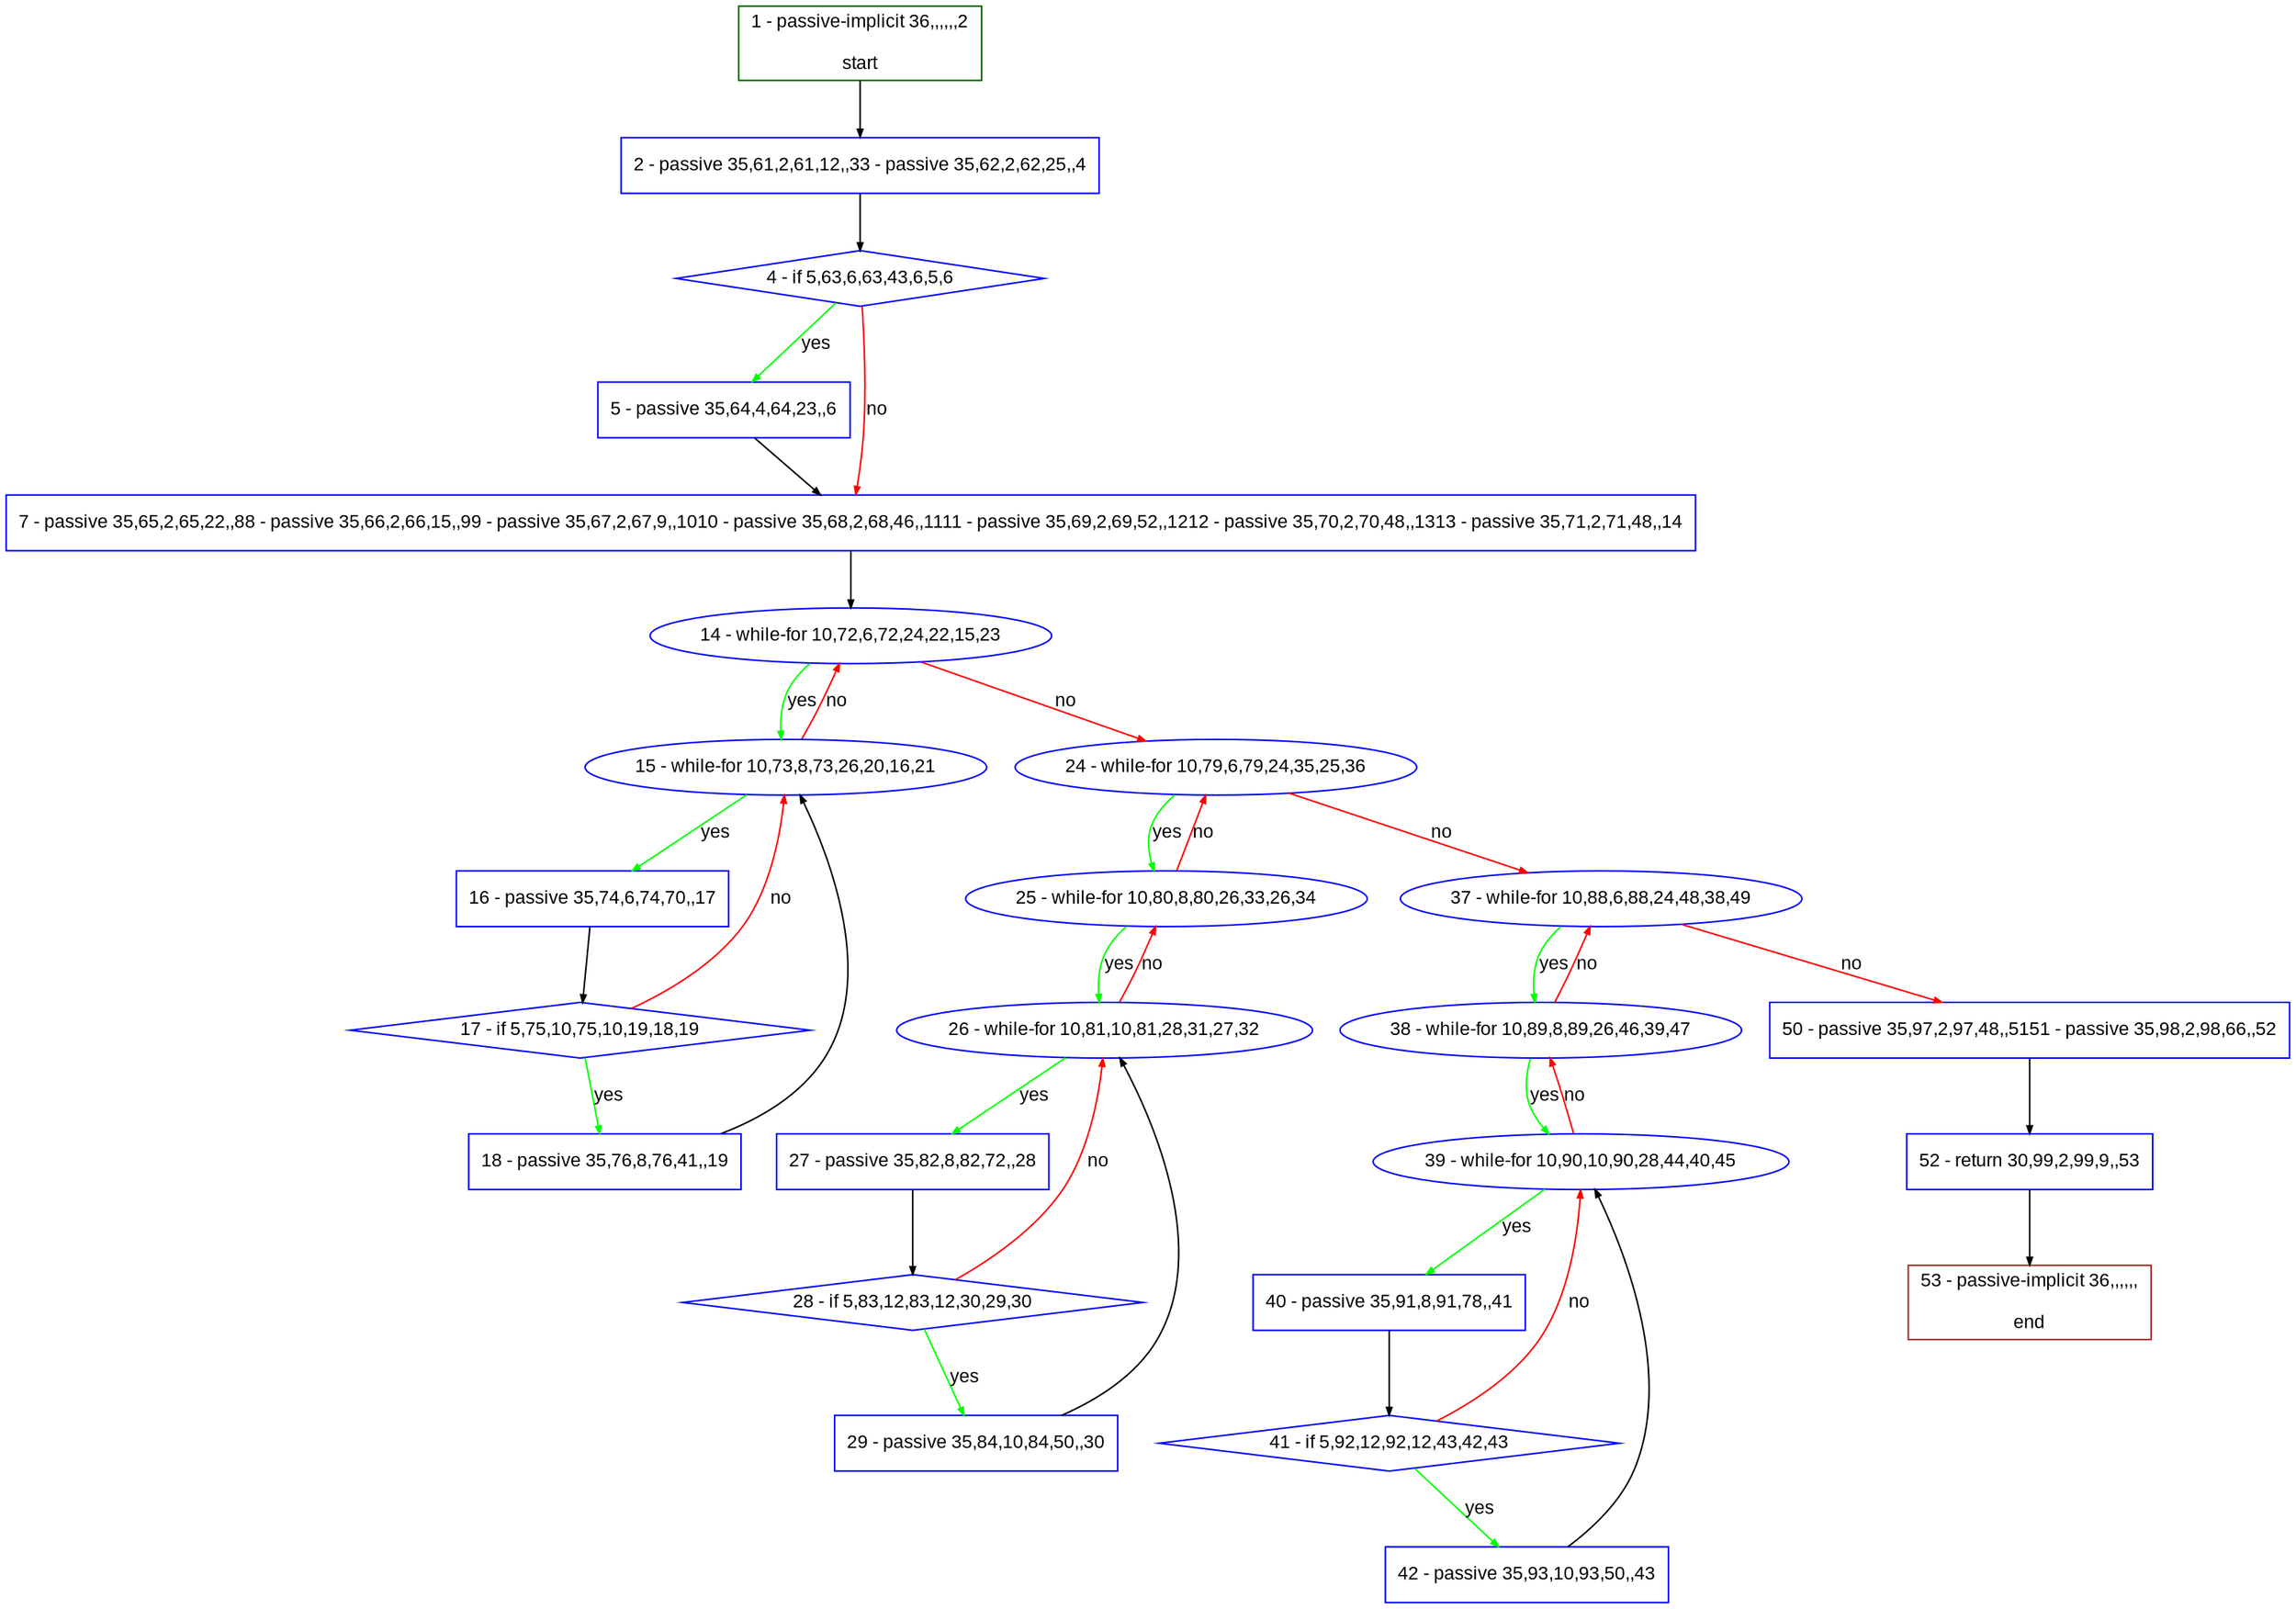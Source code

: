 digraph "" {
  graph [pack="true", label="", fontsize="12", packmode="clust", fontname="Arial", fillcolor="#FFFFCC", bgcolor="white", style="rounded,filled", compound="true"];
  node [node_initialized="no", label="", color="grey", fontsize="12", fillcolor="white", fontname="Arial", style="filled", shape="rectangle", compound="true", fixedsize="false"];
  edge [fontcolor="black", arrowhead="normal", arrowtail="none", arrowsize="0.5", ltail="", label="", color="black", fontsize="12", lhead="", fontname="Arial", dir="forward", compound="true"];
  __N1 [label="2 - passive 35,61,2,61,12,,33 - passive 35,62,2,62,25,,4", color="#0000ff", fillcolor="#ffffff", style="filled", shape="box"];
  __N2 [label="1 - passive-implicit 36,,,,,,2\n\nstart", color="#006400", fillcolor="#ffffff", style="filled", shape="box"];
  __N3 [label="4 - if 5,63,6,63,43,6,5,6", color="#0000ff", fillcolor="#ffffff", style="filled", shape="diamond"];
  __N4 [label="5 - passive 35,64,4,64,23,,6", color="#0000ff", fillcolor="#ffffff", style="filled", shape="box"];
  __N5 [label="7 - passive 35,65,2,65,22,,88 - passive 35,66,2,66,15,,99 - passive 35,67,2,67,9,,1010 - passive 35,68,2,68,46,,1111 - passive 35,69,2,69,52,,1212 - passive 35,70,2,70,48,,1313 - passive 35,71,2,71,48,,14", color="#0000ff", fillcolor="#ffffff", style="filled", shape="box"];
  __N6 [label="14 - while-for 10,72,6,72,24,22,15,23", color="#0000ff", fillcolor="#ffffff", style="filled", shape="oval"];
  __N7 [label="15 - while-for 10,73,8,73,26,20,16,21", color="#0000ff", fillcolor="#ffffff", style="filled", shape="oval"];
  __N8 [label="24 - while-for 10,79,6,79,24,35,25,36", color="#0000ff", fillcolor="#ffffff", style="filled", shape="oval"];
  __N9 [label="16 - passive 35,74,6,74,70,,17", color="#0000ff", fillcolor="#ffffff", style="filled", shape="box"];
  __N10 [label="17 - if 5,75,10,75,10,19,18,19", color="#0000ff", fillcolor="#ffffff", style="filled", shape="diamond"];
  __N11 [label="18 - passive 35,76,8,76,41,,19", color="#0000ff", fillcolor="#ffffff", style="filled", shape="box"];
  __N12 [label="25 - while-for 10,80,8,80,26,33,26,34", color="#0000ff", fillcolor="#ffffff", style="filled", shape="oval"];
  __N13 [label="37 - while-for 10,88,6,88,24,48,38,49", color="#0000ff", fillcolor="#ffffff", style="filled", shape="oval"];
  __N14 [label="26 - while-for 10,81,10,81,28,31,27,32", color="#0000ff", fillcolor="#ffffff", style="filled", shape="oval"];
  __N15 [label="27 - passive 35,82,8,82,72,,28", color="#0000ff", fillcolor="#ffffff", style="filled", shape="box"];
  __N16 [label="28 - if 5,83,12,83,12,30,29,30", color="#0000ff", fillcolor="#ffffff", style="filled", shape="diamond"];
  __N17 [label="29 - passive 35,84,10,84,50,,30", color="#0000ff", fillcolor="#ffffff", style="filled", shape="box"];
  __N18 [label="38 - while-for 10,89,8,89,26,46,39,47", color="#0000ff", fillcolor="#ffffff", style="filled", shape="oval"];
  __N19 [label="50 - passive 35,97,2,97,48,,5151 - passive 35,98,2,98,66,,52", color="#0000ff", fillcolor="#ffffff", style="filled", shape="box"];
  __N20 [label="39 - while-for 10,90,10,90,28,44,40,45", color="#0000ff", fillcolor="#ffffff", style="filled", shape="oval"];
  __N21 [label="40 - passive 35,91,8,91,78,,41", color="#0000ff", fillcolor="#ffffff", style="filled", shape="box"];
  __N22 [label="41 - if 5,92,12,92,12,43,42,43", color="#0000ff", fillcolor="#ffffff", style="filled", shape="diamond"];
  __N23 [label="42 - passive 35,93,10,93,50,,43", color="#0000ff", fillcolor="#ffffff", style="filled", shape="box"];
  __N24 [label="52 - return 30,99,2,99,9,,53", color="#0000ff", fillcolor="#ffffff", style="filled", shape="box"];
  __N25 [label="53 - passive-implicit 36,,,,,,\n\nend", color="#a52a2a", fillcolor="#ffffff", style="filled", shape="box"];
  __N2 -> __N1 [arrowhead="normal", arrowtail="none", color="#000000", label="", dir="forward"];
  __N1 -> __N3 [arrowhead="normal", arrowtail="none", color="#000000", label="", dir="forward"];
  __N3 -> __N4 [arrowhead="normal", arrowtail="none", color="#00ff00", label="yes", dir="forward"];
  __N3 -> __N5 [arrowhead="normal", arrowtail="none", color="#ff0000", label="no", dir="forward"];
  __N4 -> __N5 [arrowhead="normal", arrowtail="none", color="#000000", label="", dir="forward"];
  __N5 -> __N6 [arrowhead="normal", arrowtail="none", color="#000000", label="", dir="forward"];
  __N6 -> __N7 [arrowhead="normal", arrowtail="none", color="#00ff00", label="yes", dir="forward"];
  __N7 -> __N6 [arrowhead="normal", arrowtail="none", color="#ff0000", label="no", dir="forward"];
  __N6 -> __N8 [arrowhead="normal", arrowtail="none", color="#ff0000", label="no", dir="forward"];
  __N7 -> __N9 [arrowhead="normal", arrowtail="none", color="#00ff00", label="yes", dir="forward"];
  __N9 -> __N10 [arrowhead="normal", arrowtail="none", color="#000000", label="", dir="forward"];
  __N10 -> __N7 [arrowhead="normal", arrowtail="none", color="#ff0000", label="no", dir="forward"];
  __N10 -> __N11 [arrowhead="normal", arrowtail="none", color="#00ff00", label="yes", dir="forward"];
  __N11 -> __N7 [arrowhead="normal", arrowtail="none", color="#000000", label="", dir="forward"];
  __N8 -> __N12 [arrowhead="normal", arrowtail="none", color="#00ff00", label="yes", dir="forward"];
  __N12 -> __N8 [arrowhead="normal", arrowtail="none", color="#ff0000", label="no", dir="forward"];
  __N8 -> __N13 [arrowhead="normal", arrowtail="none", color="#ff0000", label="no", dir="forward"];
  __N12 -> __N14 [arrowhead="normal", arrowtail="none", color="#00ff00", label="yes", dir="forward"];
  __N14 -> __N12 [arrowhead="normal", arrowtail="none", color="#ff0000", label="no", dir="forward"];
  __N14 -> __N15 [arrowhead="normal", arrowtail="none", color="#00ff00", label="yes", dir="forward"];
  __N15 -> __N16 [arrowhead="normal", arrowtail="none", color="#000000", label="", dir="forward"];
  __N16 -> __N14 [arrowhead="normal", arrowtail="none", color="#ff0000", label="no", dir="forward"];
  __N16 -> __N17 [arrowhead="normal", arrowtail="none", color="#00ff00", label="yes", dir="forward"];
  __N17 -> __N14 [arrowhead="normal", arrowtail="none", color="#000000", label="", dir="forward"];
  __N13 -> __N18 [arrowhead="normal", arrowtail="none", color="#00ff00", label="yes", dir="forward"];
  __N18 -> __N13 [arrowhead="normal", arrowtail="none", color="#ff0000", label="no", dir="forward"];
  __N13 -> __N19 [arrowhead="normal", arrowtail="none", color="#ff0000", label="no", dir="forward"];
  __N18 -> __N20 [arrowhead="normal", arrowtail="none", color="#00ff00", label="yes", dir="forward"];
  __N20 -> __N18 [arrowhead="normal", arrowtail="none", color="#ff0000", label="no", dir="forward"];
  __N20 -> __N21 [arrowhead="normal", arrowtail="none", color="#00ff00", label="yes", dir="forward"];
  __N21 -> __N22 [arrowhead="normal", arrowtail="none", color="#000000", label="", dir="forward"];
  __N22 -> __N20 [arrowhead="normal", arrowtail="none", color="#ff0000", label="no", dir="forward"];
  __N22 -> __N23 [arrowhead="normal", arrowtail="none", color="#00ff00", label="yes", dir="forward"];
  __N23 -> __N20 [arrowhead="normal", arrowtail="none", color="#000000", label="", dir="forward"];
  __N19 -> __N24 [arrowhead="normal", arrowtail="none", color="#000000", label="", dir="forward"];
  __N24 -> __N25 [arrowhead="normal", arrowtail="none", color="#000000", label="", dir="forward"];
}
